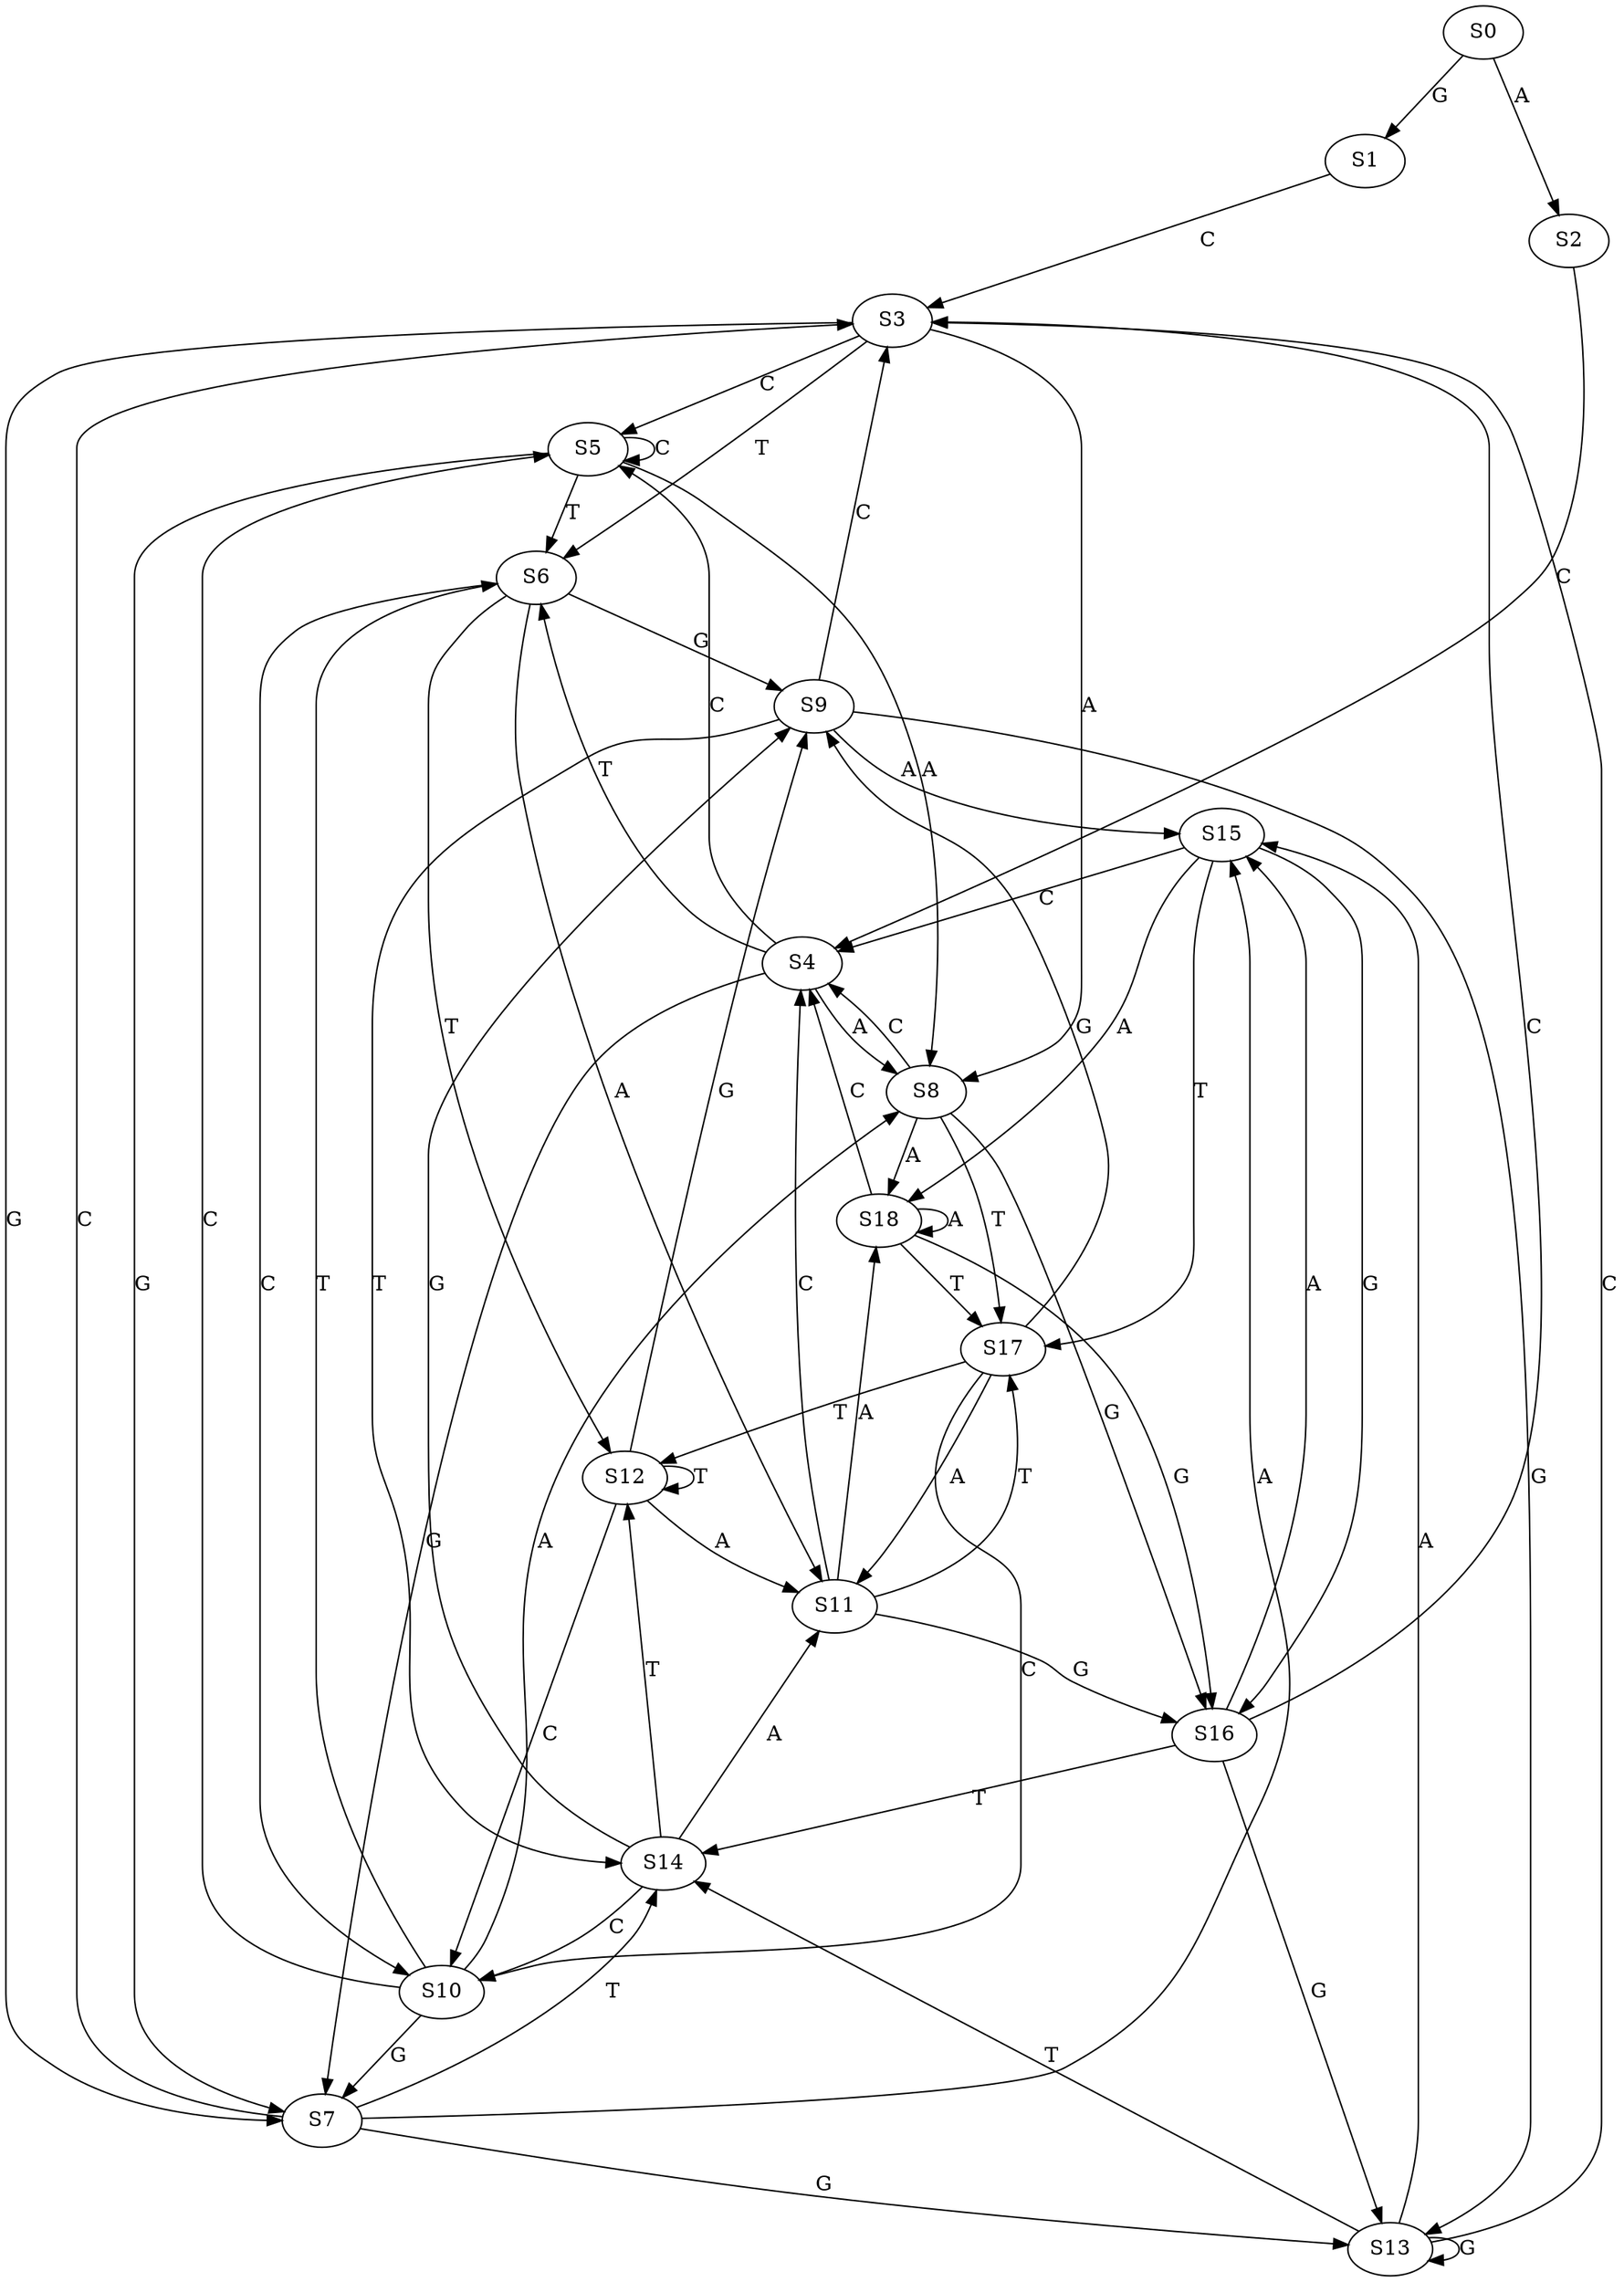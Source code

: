 strict digraph  {
	S0 -> S1 [ label = G ];
	S0 -> S2 [ label = A ];
	S1 -> S3 [ label = C ];
	S2 -> S4 [ label = C ];
	S3 -> S5 [ label = C ];
	S3 -> S6 [ label = T ];
	S3 -> S7 [ label = G ];
	S3 -> S8 [ label = A ];
	S4 -> S8 [ label = A ];
	S4 -> S6 [ label = T ];
	S4 -> S5 [ label = C ];
	S4 -> S7 [ label = G ];
	S5 -> S7 [ label = G ];
	S5 -> S5 [ label = C ];
	S5 -> S8 [ label = A ];
	S5 -> S6 [ label = T ];
	S6 -> S9 [ label = G ];
	S6 -> S10 [ label = C ];
	S6 -> S11 [ label = A ];
	S6 -> S12 [ label = T ];
	S7 -> S13 [ label = G ];
	S7 -> S14 [ label = T ];
	S7 -> S15 [ label = A ];
	S7 -> S3 [ label = C ];
	S8 -> S16 [ label = G ];
	S8 -> S17 [ label = T ];
	S8 -> S4 [ label = C ];
	S8 -> S18 [ label = A ];
	S9 -> S15 [ label = A ];
	S9 -> S14 [ label = T ];
	S9 -> S3 [ label = C ];
	S9 -> S13 [ label = G ];
	S10 -> S6 [ label = T ];
	S10 -> S7 [ label = G ];
	S10 -> S5 [ label = C ];
	S10 -> S8 [ label = A ];
	S11 -> S16 [ label = G ];
	S11 -> S17 [ label = T ];
	S11 -> S18 [ label = A ];
	S11 -> S4 [ label = C ];
	S12 -> S10 [ label = C ];
	S12 -> S9 [ label = G ];
	S12 -> S11 [ label = A ];
	S12 -> S12 [ label = T ];
	S13 -> S15 [ label = A ];
	S13 -> S14 [ label = T ];
	S13 -> S13 [ label = G ];
	S13 -> S3 [ label = C ];
	S14 -> S11 [ label = A ];
	S14 -> S10 [ label = C ];
	S14 -> S9 [ label = G ];
	S14 -> S12 [ label = T ];
	S15 -> S16 [ label = G ];
	S15 -> S18 [ label = A ];
	S15 -> S4 [ label = C ];
	S15 -> S17 [ label = T ];
	S16 -> S14 [ label = T ];
	S16 -> S13 [ label = G ];
	S16 -> S15 [ label = A ];
	S16 -> S3 [ label = C ];
	S17 -> S11 [ label = A ];
	S17 -> S10 [ label = C ];
	S17 -> S12 [ label = T ];
	S17 -> S9 [ label = G ];
	S18 -> S17 [ label = T ];
	S18 -> S4 [ label = C ];
	S18 -> S16 [ label = G ];
	S18 -> S18 [ label = A ];
}
